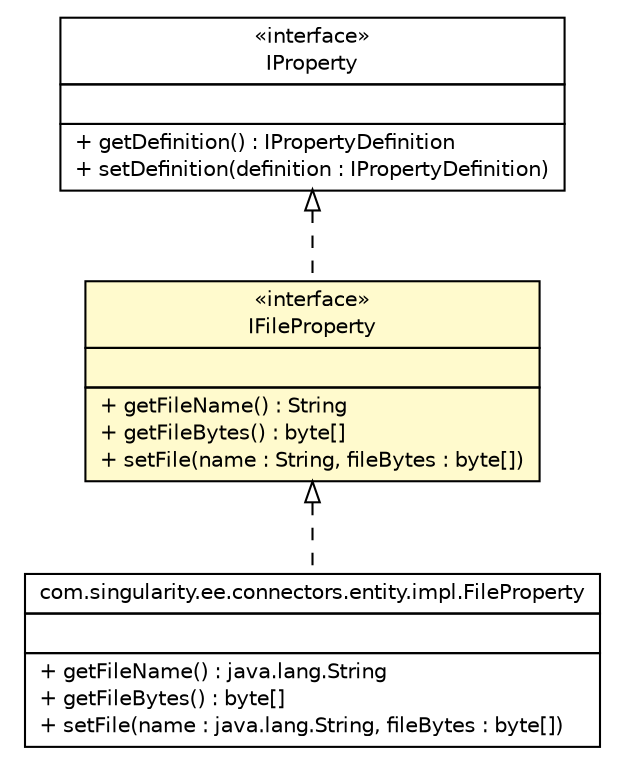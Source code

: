 #!/usr/local/bin/dot
#
# Class diagram 
# Generated by UMLGraph version 5.4 (http://www.umlgraph.org/)
#

digraph G {
	edge [fontname="Helvetica",fontsize=10,labelfontname="Helvetica",labelfontsize=10];
	node [fontname="Helvetica",fontsize=10,shape=plaintext];
	nodesep=0.25;
	ranksep=0.5;
	// com.singularity.ee.connectors.entity.api.IFileProperty
	c790 [label=<<table title="com.singularity.ee.connectors.entity.api.IFileProperty" border="0" cellborder="1" cellspacing="0" cellpadding="2" port="p" bgcolor="lemonChiffon" href="./IFileProperty.html">
		<tr><td><table border="0" cellspacing="0" cellpadding="1">
<tr><td align="center" balign="center"> &#171;interface&#187; </td></tr>
<tr><td align="center" balign="center"> IFileProperty </td></tr>
		</table></td></tr>
		<tr><td><table border="0" cellspacing="0" cellpadding="1">
<tr><td align="left" balign="left">  </td></tr>
		</table></td></tr>
		<tr><td><table border="0" cellspacing="0" cellpadding="1">
<tr><td align="left" balign="left"> + getFileName() : String </td></tr>
<tr><td align="left" balign="left"> + getFileBytes() : byte[] </td></tr>
<tr><td align="left" balign="left"> + setFile(name : String, fileBytes : byte[]) </td></tr>
		</table></td></tr>
		</table>>, URL="./IFileProperty.html", fontname="Helvetica", fontcolor="black", fontsize=10.0];
	// com.singularity.ee.connectors.entity.api.IProperty
	c799 [label=<<table title="com.singularity.ee.connectors.entity.api.IProperty" border="0" cellborder="1" cellspacing="0" cellpadding="2" port="p" href="./IProperty.html">
		<tr><td><table border="0" cellspacing="0" cellpadding="1">
<tr><td align="center" balign="center"> &#171;interface&#187; </td></tr>
<tr><td align="center" balign="center"> IProperty </td></tr>
		</table></td></tr>
		<tr><td><table border="0" cellspacing="0" cellpadding="1">
<tr><td align="left" balign="left">  </td></tr>
		</table></td></tr>
		<tr><td><table border="0" cellspacing="0" cellpadding="1">
<tr><td align="left" balign="left"> + getDefinition() : IPropertyDefinition </td></tr>
<tr><td align="left" balign="left"> + setDefinition(definition : IPropertyDefinition) </td></tr>
		</table></td></tr>
		</table>>, URL="./IProperty.html", fontname="Helvetica", fontcolor="black", fontsize=10.0];
	// com.singularity.ee.connectors.entity.impl.FileProperty
	c812 [label=<<table title="com.singularity.ee.connectors.entity.impl.FileProperty" border="0" cellborder="1" cellspacing="0" cellpadding="2" port="p" href="../impl/FileProperty.html">
		<tr><td><table border="0" cellspacing="0" cellpadding="1">
<tr><td align="center" balign="center"> com.singularity.ee.connectors.entity.impl.FileProperty </td></tr>
		</table></td></tr>
		<tr><td><table border="0" cellspacing="0" cellpadding="1">
<tr><td align="left" balign="left">  </td></tr>
		</table></td></tr>
		<tr><td><table border="0" cellspacing="0" cellpadding="1">
<tr><td align="left" balign="left"> + getFileName() : java.lang.String </td></tr>
<tr><td align="left" balign="left"> + getFileBytes() : byte[] </td></tr>
<tr><td align="left" balign="left"> + setFile(name : java.lang.String, fileBytes : byte[]) </td></tr>
		</table></td></tr>
		</table>>, URL="../impl/FileProperty.html", fontname="Helvetica", fontcolor="black", fontsize=10.0];
	//com.singularity.ee.connectors.entity.api.IFileProperty implements com.singularity.ee.connectors.entity.api.IProperty
	c799:p -> c790:p [dir=back,arrowtail=empty,style=dashed];
	//com.singularity.ee.connectors.entity.impl.FileProperty implements com.singularity.ee.connectors.entity.api.IFileProperty
	c790:p -> c812:p [dir=back,arrowtail=empty,style=dashed];
}

